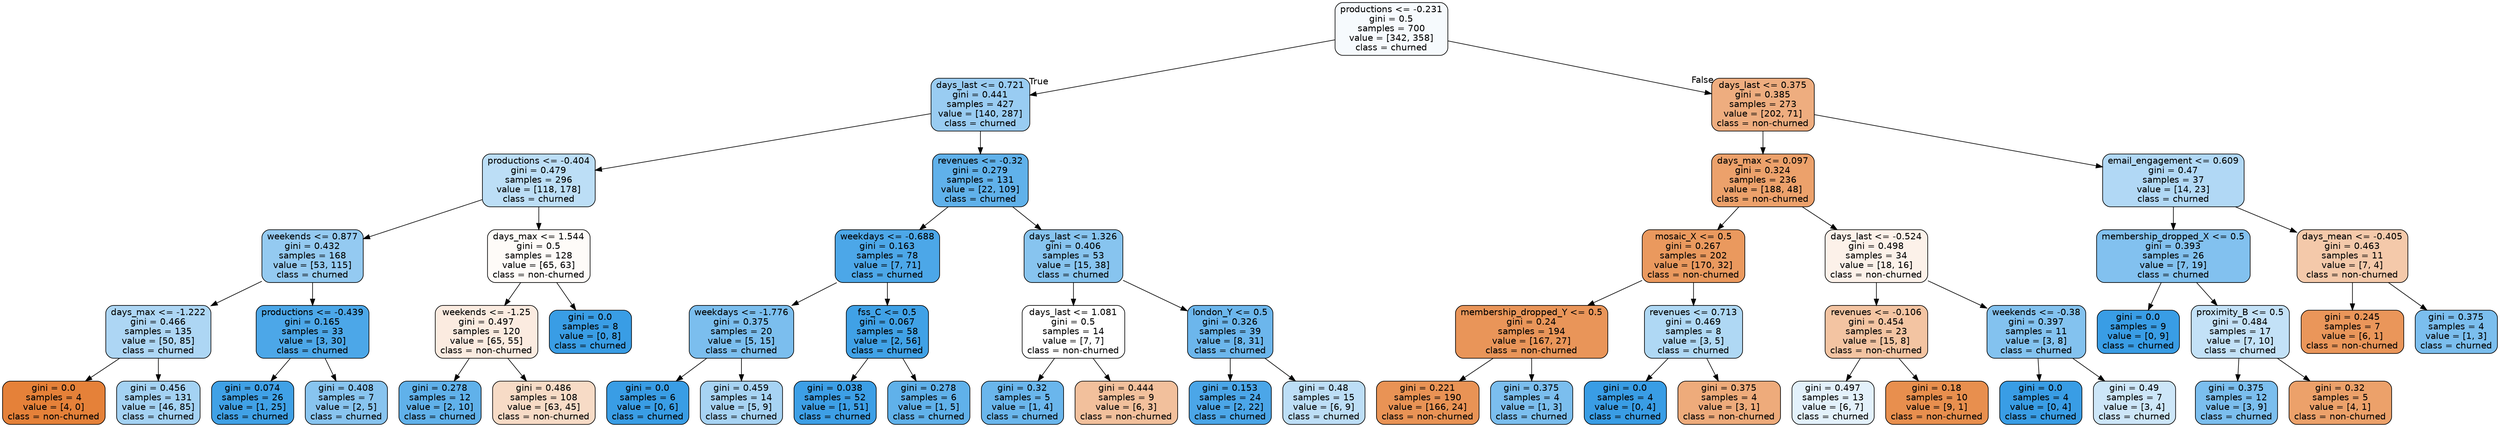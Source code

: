 digraph Tree {
node [shape=box, style="filled, rounded", color="black", fontname=helvetica] ;
edge [fontname=helvetica] ;
0 [label="productions <= -0.231\ngini = 0.5\nsamples = 700\nvalue = [342, 358]\nclass = churned", fillcolor="#399de50b"] ;
1 [label="days_last <= 0.721\ngini = 0.441\nsamples = 427\nvalue = [140, 287]\nclass = churned", fillcolor="#399de583"] ;
0 -> 1 [labeldistance=2.5, labelangle=45, headlabel="True"] ;
2 [label="productions <= -0.404\ngini = 0.479\nsamples = 296\nvalue = [118, 178]\nclass = churned", fillcolor="#399de556"] ;
1 -> 2 ;
3 [label="weekends <= 0.877\ngini = 0.432\nsamples = 168\nvalue = [53, 115]\nclass = churned", fillcolor="#399de589"] ;
2 -> 3 ;
4 [label="days_max <= -1.222\ngini = 0.466\nsamples = 135\nvalue = [50, 85]\nclass = churned", fillcolor="#399de569"] ;
3 -> 4 ;
5 [label="gini = 0.0\nsamples = 4\nvalue = [4, 0]\nclass = non-churned", fillcolor="#e58139ff"] ;
4 -> 5 ;
6 [label="gini = 0.456\nsamples = 131\nvalue = [46, 85]\nclass = churned", fillcolor="#399de575"] ;
4 -> 6 ;
7 [label="productions <= -0.439\ngini = 0.165\nsamples = 33\nvalue = [3, 30]\nclass = churned", fillcolor="#399de5e6"] ;
3 -> 7 ;
8 [label="gini = 0.074\nsamples = 26\nvalue = [1, 25]\nclass = churned", fillcolor="#399de5f5"] ;
7 -> 8 ;
9 [label="gini = 0.408\nsamples = 7\nvalue = [2, 5]\nclass = churned", fillcolor="#399de599"] ;
7 -> 9 ;
10 [label="days_max <= 1.544\ngini = 0.5\nsamples = 128\nvalue = [65, 63]\nclass = non-churned", fillcolor="#e5813908"] ;
2 -> 10 ;
11 [label="weekends <= -1.25\ngini = 0.497\nsamples = 120\nvalue = [65, 55]\nclass = non-churned", fillcolor="#e5813927"] ;
10 -> 11 ;
12 [label="gini = 0.278\nsamples = 12\nvalue = [2, 10]\nclass = churned", fillcolor="#399de5cc"] ;
11 -> 12 ;
13 [label="gini = 0.486\nsamples = 108\nvalue = [63, 45]\nclass = non-churned", fillcolor="#e5813949"] ;
11 -> 13 ;
14 [label="gini = 0.0\nsamples = 8\nvalue = [0, 8]\nclass = churned", fillcolor="#399de5ff"] ;
10 -> 14 ;
15 [label="revenues <= -0.32\ngini = 0.279\nsamples = 131\nvalue = [22, 109]\nclass = churned", fillcolor="#399de5cc"] ;
1 -> 15 ;
16 [label="weekdays <= -0.688\ngini = 0.163\nsamples = 78\nvalue = [7, 71]\nclass = churned", fillcolor="#399de5e6"] ;
15 -> 16 ;
17 [label="weekdays <= -1.776\ngini = 0.375\nsamples = 20\nvalue = [5, 15]\nclass = churned", fillcolor="#399de5aa"] ;
16 -> 17 ;
18 [label="gini = 0.0\nsamples = 6\nvalue = [0, 6]\nclass = churned", fillcolor="#399de5ff"] ;
17 -> 18 ;
19 [label="gini = 0.459\nsamples = 14\nvalue = [5, 9]\nclass = churned", fillcolor="#399de571"] ;
17 -> 19 ;
20 [label="fss_C <= 0.5\ngini = 0.067\nsamples = 58\nvalue = [2, 56]\nclass = churned", fillcolor="#399de5f6"] ;
16 -> 20 ;
21 [label="gini = 0.038\nsamples = 52\nvalue = [1, 51]\nclass = churned", fillcolor="#399de5fa"] ;
20 -> 21 ;
22 [label="gini = 0.278\nsamples = 6\nvalue = [1, 5]\nclass = churned", fillcolor="#399de5cc"] ;
20 -> 22 ;
23 [label="days_last <= 1.326\ngini = 0.406\nsamples = 53\nvalue = [15, 38]\nclass = churned", fillcolor="#399de59a"] ;
15 -> 23 ;
24 [label="days_last <= 1.081\ngini = 0.5\nsamples = 14\nvalue = [7, 7]\nclass = non-churned", fillcolor="#e5813900"] ;
23 -> 24 ;
25 [label="gini = 0.32\nsamples = 5\nvalue = [1, 4]\nclass = churned", fillcolor="#399de5bf"] ;
24 -> 25 ;
26 [label="gini = 0.444\nsamples = 9\nvalue = [6, 3]\nclass = non-churned", fillcolor="#e581397f"] ;
24 -> 26 ;
27 [label="london_Y <= 0.5\ngini = 0.326\nsamples = 39\nvalue = [8, 31]\nclass = churned", fillcolor="#399de5bd"] ;
23 -> 27 ;
28 [label="gini = 0.153\nsamples = 24\nvalue = [2, 22]\nclass = churned", fillcolor="#399de5e8"] ;
27 -> 28 ;
29 [label="gini = 0.48\nsamples = 15\nvalue = [6, 9]\nclass = churned", fillcolor="#399de555"] ;
27 -> 29 ;
30 [label="days_last <= 0.375\ngini = 0.385\nsamples = 273\nvalue = [202, 71]\nclass = non-churned", fillcolor="#e58139a5"] ;
0 -> 30 [labeldistance=2.5, labelangle=-45, headlabel="False"] ;
31 [label="days_max <= 0.097\ngini = 0.324\nsamples = 236\nvalue = [188, 48]\nclass = non-churned", fillcolor="#e58139be"] ;
30 -> 31 ;
32 [label="mosaic_X <= 0.5\ngini = 0.267\nsamples = 202\nvalue = [170, 32]\nclass = non-churned", fillcolor="#e58139cf"] ;
31 -> 32 ;
33 [label="membership_dropped_Y <= 0.5\ngini = 0.24\nsamples = 194\nvalue = [167, 27]\nclass = non-churned", fillcolor="#e58139d6"] ;
32 -> 33 ;
34 [label="gini = 0.221\nsamples = 190\nvalue = [166, 24]\nclass = non-churned", fillcolor="#e58139da"] ;
33 -> 34 ;
35 [label="gini = 0.375\nsamples = 4\nvalue = [1, 3]\nclass = churned", fillcolor="#399de5aa"] ;
33 -> 35 ;
36 [label="revenues <= 0.713\ngini = 0.469\nsamples = 8\nvalue = [3, 5]\nclass = churned", fillcolor="#399de566"] ;
32 -> 36 ;
37 [label="gini = 0.0\nsamples = 4\nvalue = [0, 4]\nclass = churned", fillcolor="#399de5ff"] ;
36 -> 37 ;
38 [label="gini = 0.375\nsamples = 4\nvalue = [3, 1]\nclass = non-churned", fillcolor="#e58139aa"] ;
36 -> 38 ;
39 [label="days_last <= -0.524\ngini = 0.498\nsamples = 34\nvalue = [18, 16]\nclass = non-churned", fillcolor="#e581391c"] ;
31 -> 39 ;
40 [label="revenues <= -0.106\ngini = 0.454\nsamples = 23\nvalue = [15, 8]\nclass = non-churned", fillcolor="#e5813977"] ;
39 -> 40 ;
41 [label="gini = 0.497\nsamples = 13\nvalue = [6, 7]\nclass = churned", fillcolor="#399de524"] ;
40 -> 41 ;
42 [label="gini = 0.18\nsamples = 10\nvalue = [9, 1]\nclass = non-churned", fillcolor="#e58139e3"] ;
40 -> 42 ;
43 [label="weekends <= -0.38\ngini = 0.397\nsamples = 11\nvalue = [3, 8]\nclass = churned", fillcolor="#399de59f"] ;
39 -> 43 ;
44 [label="gini = 0.0\nsamples = 4\nvalue = [0, 4]\nclass = churned", fillcolor="#399de5ff"] ;
43 -> 44 ;
45 [label="gini = 0.49\nsamples = 7\nvalue = [3, 4]\nclass = churned", fillcolor="#399de540"] ;
43 -> 45 ;
46 [label="email_engagement <= 0.609\ngini = 0.47\nsamples = 37\nvalue = [14, 23]\nclass = churned", fillcolor="#399de564"] ;
30 -> 46 ;
47 [label="membership_dropped_X <= 0.5\ngini = 0.393\nsamples = 26\nvalue = [7, 19]\nclass = churned", fillcolor="#399de5a1"] ;
46 -> 47 ;
48 [label="gini = 0.0\nsamples = 9\nvalue = [0, 9]\nclass = churned", fillcolor="#399de5ff"] ;
47 -> 48 ;
49 [label="proximity_B <= 0.5\ngini = 0.484\nsamples = 17\nvalue = [7, 10]\nclass = churned", fillcolor="#399de54d"] ;
47 -> 49 ;
50 [label="gini = 0.375\nsamples = 12\nvalue = [3, 9]\nclass = churned", fillcolor="#399de5aa"] ;
49 -> 50 ;
51 [label="gini = 0.32\nsamples = 5\nvalue = [4, 1]\nclass = non-churned", fillcolor="#e58139bf"] ;
49 -> 51 ;
52 [label="days_mean <= -0.405\ngini = 0.463\nsamples = 11\nvalue = [7, 4]\nclass = non-churned", fillcolor="#e581396d"] ;
46 -> 52 ;
53 [label="gini = 0.245\nsamples = 7\nvalue = [6, 1]\nclass = non-churned", fillcolor="#e58139d4"] ;
52 -> 53 ;
54 [label="gini = 0.375\nsamples = 4\nvalue = [1, 3]\nclass = churned", fillcolor="#399de5aa"] ;
52 -> 54 ;
}
